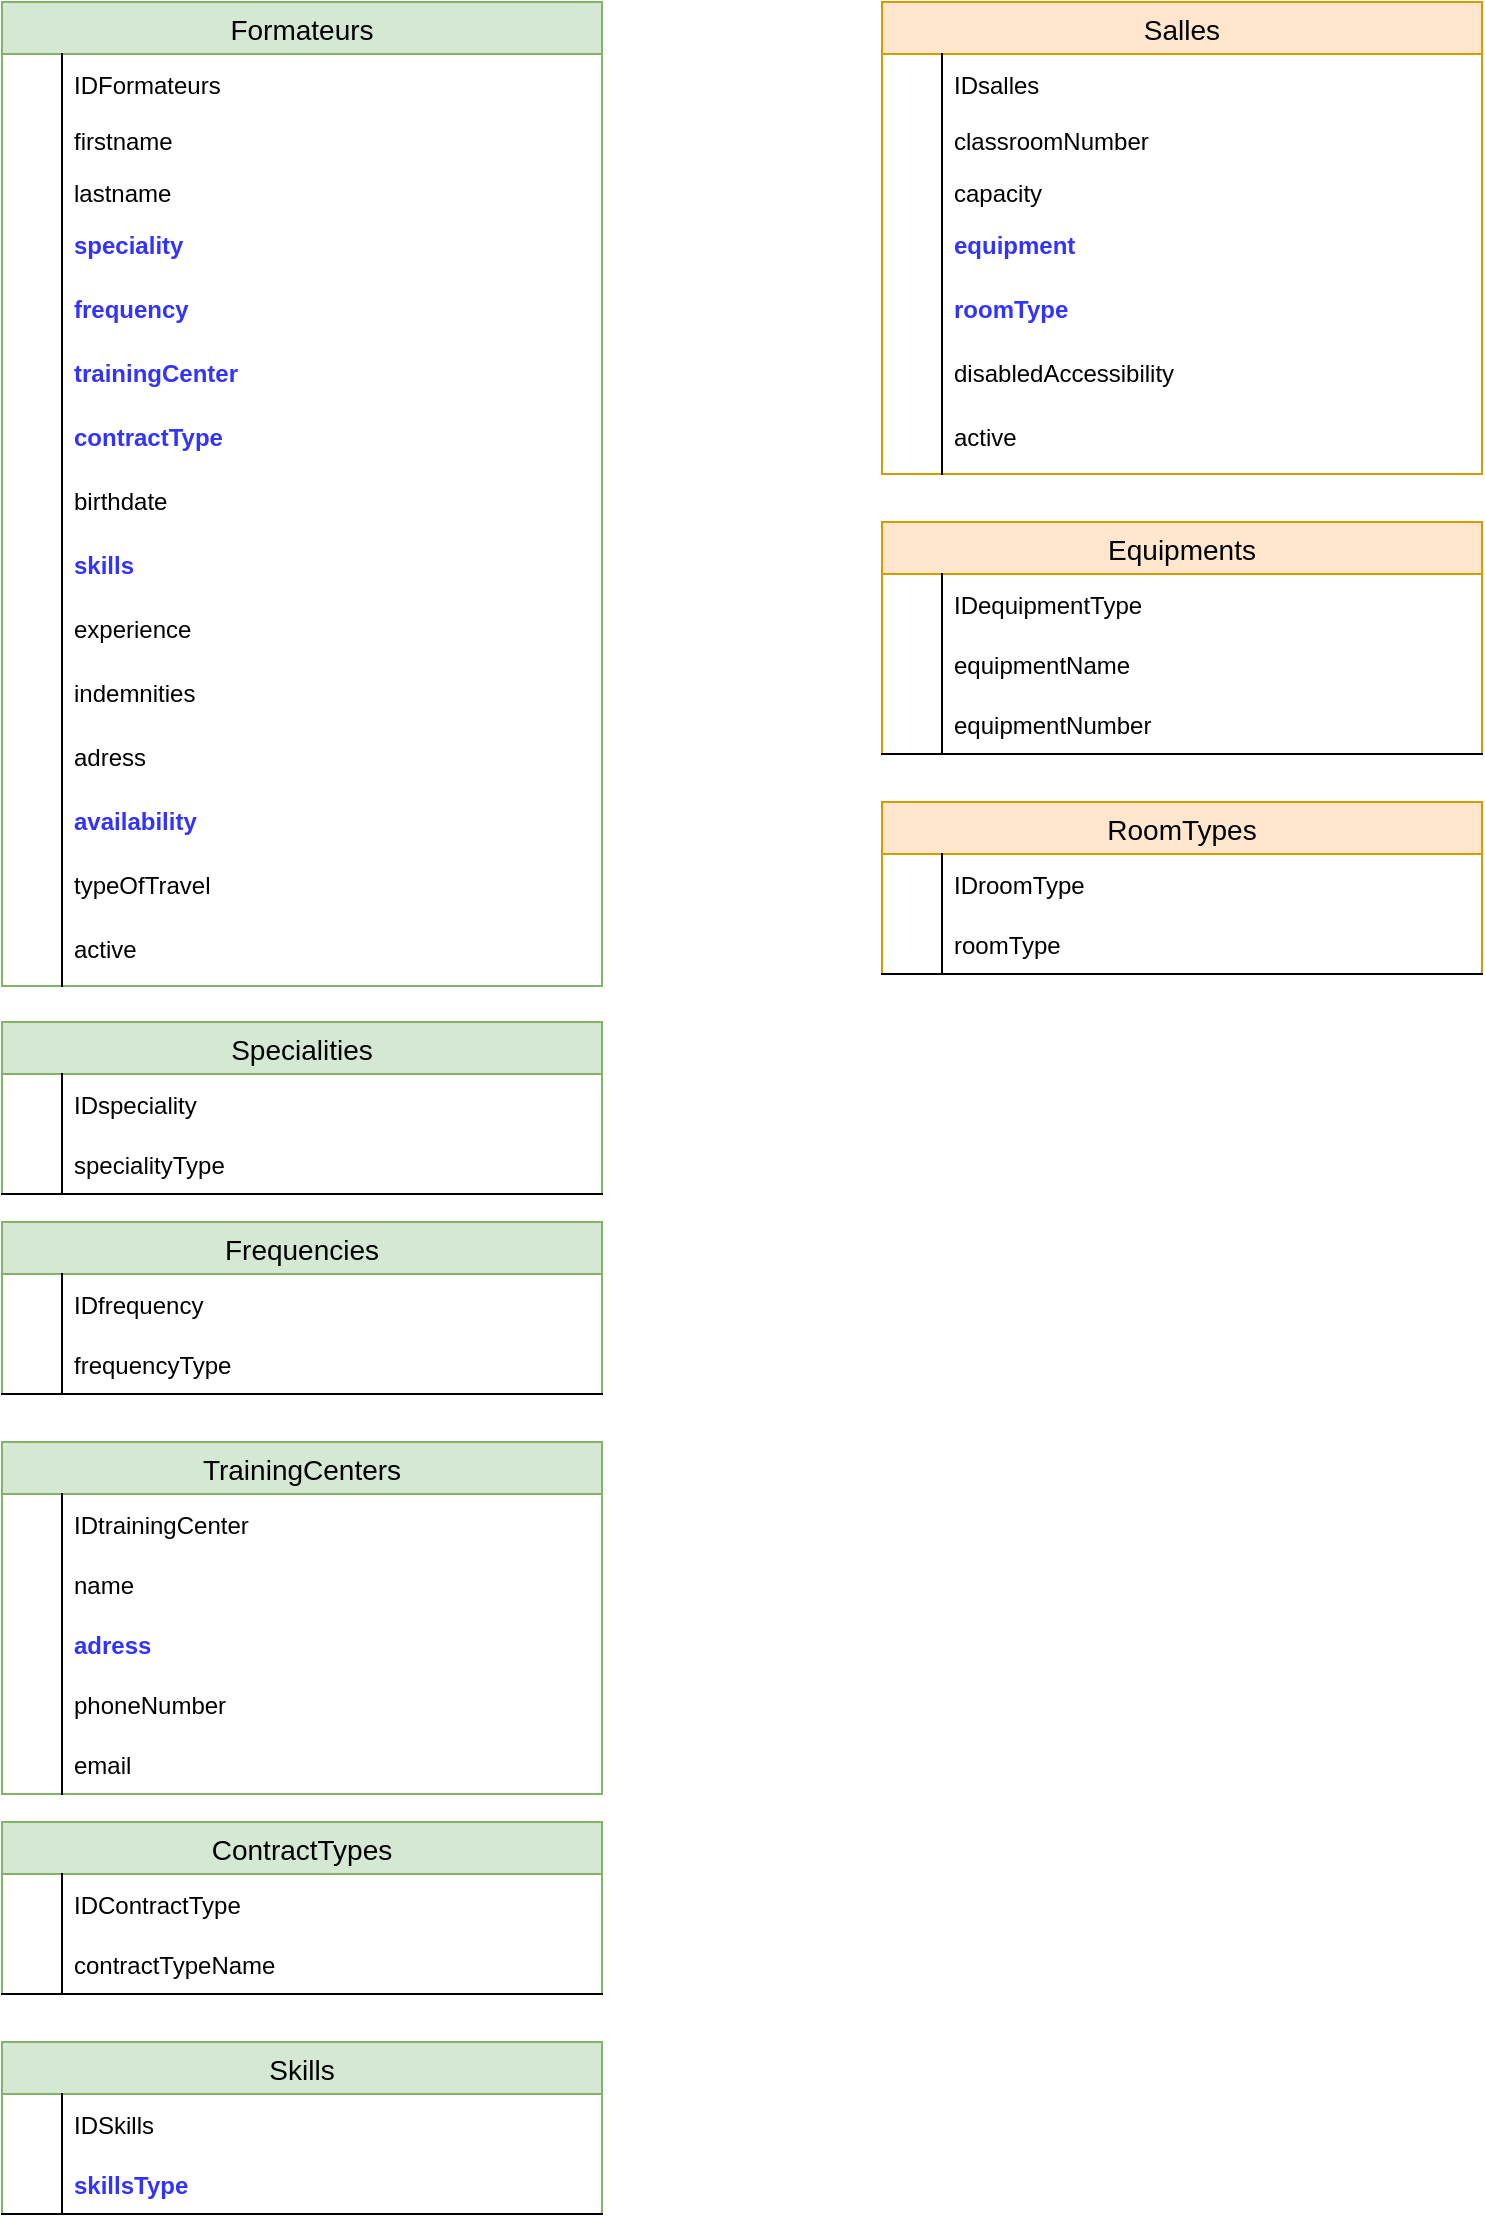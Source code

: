 <mxfile version="12.5.1" type="device" pages="2"><diagram id="z8Qfyt9-eMvjG8zOJKqd" name="Page-1"><mxGraphModel dx="1422" dy="769" grid="1" gridSize="10" guides="1" tooltips="1" connect="1" arrows="1" fold="1" page="1" pageScale="1" pageWidth="827" pageHeight="1169" math="0" shadow="0"><root><mxCell id="0"/><mxCell id="1" parent="0"/><mxCell id="PxYrfyLk3lkFEPE1yaKh-5" value="Formateurs" style="swimlane;fontStyle=0;childLayout=stackLayout;horizontal=1;startSize=26;fillColor=#d5e8d4;horizontalStack=0;resizeParent=1;resizeParentMax=0;resizeLast=0;collapsible=1;marginBottom=0;swimlaneFillColor=#ffffff;align=center;fontSize=14;strokeColor=#82b366;" vertex="1" parent="1"><mxGeometry x="20" y="20" width="300" height="492" as="geometry"/></mxCell><mxCell id="PxYrfyLk3lkFEPE1yaKh-6" value="IDFormateurs" style="shape=partialRectangle;top=0;left=0;right=0;bottom=1;align=left;verticalAlign=middle;fillColor=none;spacingLeft=34;spacingRight=4;overflow=hidden;rotatable=0;points=[[0,0.5],[1,0.5]];portConstraint=eastwest;dropTarget=0;fontStyle=0;fontSize=12;strokeColor=none;" vertex="1" parent="PxYrfyLk3lkFEPE1yaKh-5"><mxGeometry y="26" width="300" height="30" as="geometry"/></mxCell><mxCell id="PxYrfyLk3lkFEPE1yaKh-7" value="" style="shape=partialRectangle;top=0;left=0;bottom=0;fillColor=none;align=left;verticalAlign=middle;spacingLeft=4;spacingRight=4;overflow=hidden;rotatable=0;points=[];portConstraint=eastwest;part=1;fontSize=12;" vertex="1" connectable="0" parent="PxYrfyLk3lkFEPE1yaKh-6"><mxGeometry width="30" height="30" as="geometry"/></mxCell><mxCell id="PxYrfyLk3lkFEPE1yaKh-8" value="firstname" style="shape=partialRectangle;top=0;left=0;right=0;bottom=0;align=left;verticalAlign=top;fillColor=none;spacingLeft=34;spacingRight=4;overflow=hidden;rotatable=0;points=[[0,0.5],[1,0.5]];portConstraint=eastwest;dropTarget=0;fontSize=12;" vertex="1" parent="PxYrfyLk3lkFEPE1yaKh-5"><mxGeometry y="56" width="300" height="26" as="geometry"/></mxCell><mxCell id="PxYrfyLk3lkFEPE1yaKh-9" value="" style="shape=partialRectangle;top=0;left=0;bottom=0;fillColor=none;align=left;verticalAlign=top;spacingLeft=4;spacingRight=4;overflow=hidden;rotatable=0;points=[];portConstraint=eastwest;part=1;fontSize=12;" vertex="1" connectable="0" parent="PxYrfyLk3lkFEPE1yaKh-8"><mxGeometry width="30" height="26" as="geometry"/></mxCell><mxCell id="PxYrfyLk3lkFEPE1yaKh-10" value="lastname" style="shape=partialRectangle;top=0;left=0;right=0;bottom=0;align=left;verticalAlign=top;fillColor=none;spacingLeft=34;spacingRight=4;overflow=hidden;rotatable=0;points=[[0,0.5],[1,0.5]];portConstraint=eastwest;dropTarget=0;fontSize=12;" vertex="1" parent="PxYrfyLk3lkFEPE1yaKh-5"><mxGeometry y="82" width="300" height="26" as="geometry"/></mxCell><mxCell id="PxYrfyLk3lkFEPE1yaKh-11" value="" style="shape=partialRectangle;top=0;left=0;bottom=0;fillColor=none;align=left;verticalAlign=top;spacingLeft=4;spacingRight=4;overflow=hidden;rotatable=0;points=[];portConstraint=eastwest;part=1;fontSize=12;" vertex="1" connectable="0" parent="PxYrfyLk3lkFEPE1yaKh-10"><mxGeometry width="30" height="26" as="geometry"/></mxCell><mxCell id="PxYrfyLk3lkFEPE1yaKh-12" value="speciality" style="shape=partialRectangle;top=0;left=0;right=0;bottom=0;align=left;verticalAlign=top;fillColor=none;spacingLeft=34;spacingRight=4;overflow=hidden;rotatable=0;points=[[0,0.5],[1,0.5]];portConstraint=eastwest;dropTarget=0;fontSize=12;fontStyle=1;fontColor=#3333FF;" vertex="1" parent="PxYrfyLk3lkFEPE1yaKh-5"><mxGeometry y="108" width="300" height="32" as="geometry"/></mxCell><mxCell id="PxYrfyLk3lkFEPE1yaKh-13" value="" style="shape=partialRectangle;top=0;left=0;bottom=0;fillColor=none;align=left;verticalAlign=top;spacingLeft=4;spacingRight=4;overflow=hidden;rotatable=0;points=[];portConstraint=eastwest;part=1;fontSize=12;" vertex="1" connectable="0" parent="PxYrfyLk3lkFEPE1yaKh-12"><mxGeometry width="30" height="32" as="geometry"/></mxCell><mxCell id="PxYrfyLk3lkFEPE1yaKh-29" value="frequency" style="shape=partialRectangle;top=0;left=0;right=0;bottom=0;align=left;verticalAlign=top;fillColor=none;spacingLeft=34;spacingRight=4;overflow=hidden;rotatable=0;points=[[0,0.5],[1,0.5]];portConstraint=eastwest;dropTarget=0;fontSize=12;fontStyle=1;strokeColor=#3333FF;fontColor=#3333FF;" vertex="1" parent="PxYrfyLk3lkFEPE1yaKh-5"><mxGeometry y="140" width="300" height="32" as="geometry"/></mxCell><mxCell id="PxYrfyLk3lkFEPE1yaKh-30" value="" style="shape=partialRectangle;top=0;left=0;bottom=0;fillColor=none;align=left;verticalAlign=top;spacingLeft=4;spacingRight=4;overflow=hidden;rotatable=0;points=[];portConstraint=eastwest;part=1;fontSize=12;" vertex="1" connectable="0" parent="PxYrfyLk3lkFEPE1yaKh-29"><mxGeometry width="30" height="32" as="geometry"/></mxCell><mxCell id="PxYrfyLk3lkFEPE1yaKh-31" value="trainingCenter" style="shape=partialRectangle;top=0;left=0;right=0;bottom=0;align=left;verticalAlign=top;fillColor=none;spacingLeft=34;spacingRight=4;overflow=hidden;rotatable=0;points=[[0,0.5],[1,0.5]];portConstraint=eastwest;dropTarget=0;fontSize=12;fontStyle=1;fontColor=#3333FF;" vertex="1" parent="PxYrfyLk3lkFEPE1yaKh-5"><mxGeometry y="172" width="300" height="32" as="geometry"/></mxCell><mxCell id="PxYrfyLk3lkFEPE1yaKh-32" value="" style="shape=partialRectangle;top=0;left=0;bottom=0;fillColor=none;align=left;verticalAlign=top;spacingLeft=4;spacingRight=4;overflow=hidden;rotatable=0;points=[];portConstraint=eastwest;part=1;fontSize=12;" vertex="1" connectable="0" parent="PxYrfyLk3lkFEPE1yaKh-31"><mxGeometry width="30" height="32" as="geometry"/></mxCell><mxCell id="PxYrfyLk3lkFEPE1yaKh-33" value="contractType" style="shape=partialRectangle;top=0;left=0;right=0;bottom=0;align=left;verticalAlign=top;fillColor=none;spacingLeft=34;spacingRight=4;overflow=hidden;rotatable=0;points=[[0,0.5],[1,0.5]];portConstraint=eastwest;dropTarget=0;fontSize=12;fontStyle=1;fontColor=#3333FF;" vertex="1" parent="PxYrfyLk3lkFEPE1yaKh-5"><mxGeometry y="204" width="300" height="32" as="geometry"/></mxCell><mxCell id="PxYrfyLk3lkFEPE1yaKh-34" value="" style="shape=partialRectangle;top=0;left=0;bottom=0;fillColor=none;align=left;verticalAlign=top;spacingLeft=4;spacingRight=4;overflow=hidden;rotatable=0;points=[];portConstraint=eastwest;part=1;fontSize=12;" vertex="1" connectable="0" parent="PxYrfyLk3lkFEPE1yaKh-33"><mxGeometry width="30" height="32" as="geometry"/></mxCell><mxCell id="PxYrfyLk3lkFEPE1yaKh-35" value="birthdate" style="shape=partialRectangle;top=0;left=0;right=0;bottom=0;align=left;verticalAlign=top;fillColor=none;spacingLeft=34;spacingRight=4;overflow=hidden;rotatable=0;points=[[0,0.5],[1,0.5]];portConstraint=eastwest;dropTarget=0;fontSize=12;" vertex="1" parent="PxYrfyLk3lkFEPE1yaKh-5"><mxGeometry y="236" width="300" height="32" as="geometry"/></mxCell><mxCell id="PxYrfyLk3lkFEPE1yaKh-36" value="" style="shape=partialRectangle;top=0;left=0;bottom=0;fillColor=none;align=left;verticalAlign=top;spacingLeft=4;spacingRight=4;overflow=hidden;rotatable=0;points=[];portConstraint=eastwest;part=1;fontSize=12;" vertex="1" connectable="0" parent="PxYrfyLk3lkFEPE1yaKh-35"><mxGeometry width="30" height="32" as="geometry"/></mxCell><mxCell id="PxYrfyLk3lkFEPE1yaKh-37" value="skills" style="shape=partialRectangle;top=0;left=0;right=0;bottom=0;align=left;verticalAlign=top;fillColor=none;spacingLeft=34;spacingRight=4;overflow=hidden;rotatable=0;points=[[0,0.5],[1,0.5]];portConstraint=eastwest;dropTarget=0;fontSize=12;fontColor=#3333FF;fontStyle=1" vertex="1" parent="PxYrfyLk3lkFEPE1yaKh-5"><mxGeometry y="268" width="300" height="32" as="geometry"/></mxCell><mxCell id="PxYrfyLk3lkFEPE1yaKh-38" value="" style="shape=partialRectangle;top=0;left=0;bottom=0;fillColor=none;align=left;verticalAlign=top;spacingLeft=4;spacingRight=4;overflow=hidden;rotatable=0;points=[];portConstraint=eastwest;part=1;fontSize=12;" vertex="1" connectable="0" parent="PxYrfyLk3lkFEPE1yaKh-37"><mxGeometry width="30" height="32" as="geometry"/></mxCell><mxCell id="PxYrfyLk3lkFEPE1yaKh-39" value="experience" style="shape=partialRectangle;top=0;left=0;right=0;bottom=0;align=left;verticalAlign=top;fillColor=none;spacingLeft=34;spacingRight=4;overflow=hidden;rotatable=0;points=[[0,0.5],[1,0.5]];portConstraint=eastwest;dropTarget=0;fontSize=12;" vertex="1" parent="PxYrfyLk3lkFEPE1yaKh-5"><mxGeometry y="300" width="300" height="32" as="geometry"/></mxCell><mxCell id="PxYrfyLk3lkFEPE1yaKh-40" value="" style="shape=partialRectangle;top=0;left=0;bottom=0;fillColor=none;align=left;verticalAlign=top;spacingLeft=4;spacingRight=4;overflow=hidden;rotatable=0;points=[];portConstraint=eastwest;part=1;fontSize=12;" vertex="1" connectable="0" parent="PxYrfyLk3lkFEPE1yaKh-39"><mxGeometry width="30" height="32" as="geometry"/></mxCell><mxCell id="PxYrfyLk3lkFEPE1yaKh-41" value="indemnities" style="shape=partialRectangle;top=0;left=0;right=0;bottom=0;align=left;verticalAlign=top;fillColor=none;spacingLeft=34;spacingRight=4;overflow=hidden;rotatable=0;points=[[0,0.5],[1,0.5]];portConstraint=eastwest;dropTarget=0;fontSize=12;" vertex="1" parent="PxYrfyLk3lkFEPE1yaKh-5"><mxGeometry y="332" width="300" height="32" as="geometry"/></mxCell><mxCell id="PxYrfyLk3lkFEPE1yaKh-42" value="" style="shape=partialRectangle;top=0;left=0;bottom=0;fillColor=none;align=left;verticalAlign=top;spacingLeft=4;spacingRight=4;overflow=hidden;rotatable=0;points=[];portConstraint=eastwest;part=1;fontSize=12;" vertex="1" connectable="0" parent="PxYrfyLk3lkFEPE1yaKh-41"><mxGeometry width="30" height="32" as="geometry"/></mxCell><mxCell id="PxYrfyLk3lkFEPE1yaKh-43" value="adress" style="shape=partialRectangle;top=0;left=0;right=0;bottom=0;align=left;verticalAlign=top;fillColor=none;spacingLeft=34;spacingRight=4;overflow=hidden;rotatable=0;points=[[0,0.5],[1,0.5]];portConstraint=eastwest;dropTarget=0;fontSize=12;" vertex="1" parent="PxYrfyLk3lkFEPE1yaKh-5"><mxGeometry y="364" width="300" height="32" as="geometry"/></mxCell><mxCell id="PxYrfyLk3lkFEPE1yaKh-44" value="" style="shape=partialRectangle;top=0;left=0;bottom=0;fillColor=none;align=left;verticalAlign=top;spacingLeft=4;spacingRight=4;overflow=hidden;rotatable=0;points=[];portConstraint=eastwest;part=1;fontSize=12;" vertex="1" connectable="0" parent="PxYrfyLk3lkFEPE1yaKh-43"><mxGeometry width="30" height="32" as="geometry"/></mxCell><mxCell id="PxYrfyLk3lkFEPE1yaKh-45" value="availability" style="shape=partialRectangle;top=0;left=0;right=0;bottom=0;align=left;verticalAlign=top;fillColor=none;spacingLeft=34;spacingRight=4;overflow=hidden;rotatable=0;points=[[0,0.5],[1,0.5]];portConstraint=eastwest;dropTarget=0;fontSize=12;fontColor=#3333FF;fontStyle=1" vertex="1" parent="PxYrfyLk3lkFEPE1yaKh-5"><mxGeometry y="396" width="300" height="32" as="geometry"/></mxCell><mxCell id="PxYrfyLk3lkFEPE1yaKh-46" value="" style="shape=partialRectangle;top=0;left=0;bottom=0;fillColor=none;align=left;verticalAlign=top;spacingLeft=4;spacingRight=4;overflow=hidden;rotatable=0;points=[];portConstraint=eastwest;part=1;fontSize=12;" vertex="1" connectable="0" parent="PxYrfyLk3lkFEPE1yaKh-45"><mxGeometry width="30" height="32" as="geometry"/></mxCell><mxCell id="PxYrfyLk3lkFEPE1yaKh-47" value="typeOfTravel" style="shape=partialRectangle;top=0;left=0;right=0;bottom=0;align=left;verticalAlign=top;fillColor=none;spacingLeft=34;spacingRight=4;overflow=hidden;rotatable=0;points=[[0,0.5],[1,0.5]];portConstraint=eastwest;dropTarget=0;fontSize=12;" vertex="1" parent="PxYrfyLk3lkFEPE1yaKh-5"><mxGeometry y="428" width="300" height="32" as="geometry"/></mxCell><mxCell id="PxYrfyLk3lkFEPE1yaKh-48" value="" style="shape=partialRectangle;top=0;left=0;bottom=0;fillColor=none;align=left;verticalAlign=top;spacingLeft=4;spacingRight=4;overflow=hidden;rotatable=0;points=[];portConstraint=eastwest;part=1;fontSize=12;" vertex="1" connectable="0" parent="PxYrfyLk3lkFEPE1yaKh-47"><mxGeometry width="30" height="32" as="geometry"/></mxCell><mxCell id="PxYrfyLk3lkFEPE1yaKh-109" value="active" style="shape=partialRectangle;top=0;left=0;right=0;bottom=0;align=left;verticalAlign=top;fillColor=none;spacingLeft=34;spacingRight=4;overflow=hidden;rotatable=0;points=[[0,0.5],[1,0.5]];portConstraint=eastwest;dropTarget=0;fontSize=12;" vertex="1" parent="PxYrfyLk3lkFEPE1yaKh-5"><mxGeometry y="460" width="300" height="32" as="geometry"/></mxCell><mxCell id="PxYrfyLk3lkFEPE1yaKh-110" value="" style="shape=partialRectangle;top=0;left=0;bottom=0;fillColor=none;align=left;verticalAlign=top;spacingLeft=4;spacingRight=4;overflow=hidden;rotatable=0;points=[];portConstraint=eastwest;part=1;fontSize=12;" vertex="1" connectable="0" parent="PxYrfyLk3lkFEPE1yaKh-109"><mxGeometry width="30" height="32" as="geometry"/></mxCell><mxCell id="PxYrfyLk3lkFEPE1yaKh-49" value="Salles" style="swimlane;fontStyle=0;childLayout=stackLayout;horizontal=1;startSize=26;fillColor=#ffe6cc;horizontalStack=0;resizeParent=1;resizeParentMax=0;resizeLast=0;collapsible=1;marginBottom=0;swimlaneFillColor=#ffffff;align=center;fontSize=14;labelBackgroundColor=none;strokeColor=#d79b00;" vertex="1" parent="1"><mxGeometry x="460" y="20" width="300" height="236" as="geometry"/></mxCell><mxCell id="PxYrfyLk3lkFEPE1yaKh-50" value="IDsalles" style="shape=partialRectangle;top=0;left=0;right=0;bottom=1;align=left;verticalAlign=middle;fillColor=none;spacingLeft=34;spacingRight=4;overflow=hidden;rotatable=0;points=[[0,0.5],[1,0.5]];portConstraint=eastwest;dropTarget=0;fontStyle=0;fontSize=12;strokeColor=none;" vertex="1" parent="PxYrfyLk3lkFEPE1yaKh-49"><mxGeometry y="26" width="300" height="30" as="geometry"/></mxCell><mxCell id="PxYrfyLk3lkFEPE1yaKh-51" value="" style="shape=partialRectangle;top=0;left=0;bottom=0;fillColor=none;align=left;verticalAlign=middle;spacingLeft=4;spacingRight=4;overflow=hidden;rotatable=0;points=[];portConstraint=eastwest;part=1;fontSize=12;" vertex="1" connectable="0" parent="PxYrfyLk3lkFEPE1yaKh-50"><mxGeometry width="30" height="30" as="geometry"/></mxCell><mxCell id="PxYrfyLk3lkFEPE1yaKh-52" value="classroomNumber" style="shape=partialRectangle;top=0;left=0;right=0;bottom=0;align=left;verticalAlign=top;fillColor=none;spacingLeft=34;spacingRight=4;overflow=hidden;rotatable=0;points=[[0,0.5],[1,0.5]];portConstraint=eastwest;dropTarget=0;fontSize=12;" vertex="1" parent="PxYrfyLk3lkFEPE1yaKh-49"><mxGeometry y="56" width="300" height="26" as="geometry"/></mxCell><mxCell id="PxYrfyLk3lkFEPE1yaKh-53" value="" style="shape=partialRectangle;top=0;left=0;bottom=0;fillColor=none;align=left;verticalAlign=top;spacingLeft=4;spacingRight=4;overflow=hidden;rotatable=0;points=[];portConstraint=eastwest;part=1;fontSize=12;" vertex="1" connectable="0" parent="PxYrfyLk3lkFEPE1yaKh-52"><mxGeometry width="30" height="26" as="geometry"/></mxCell><mxCell id="PxYrfyLk3lkFEPE1yaKh-54" value="capacity" style="shape=partialRectangle;top=0;left=0;right=0;bottom=0;align=left;verticalAlign=top;fillColor=none;spacingLeft=34;spacingRight=4;overflow=hidden;rotatable=0;points=[[0,0.5],[1,0.5]];portConstraint=eastwest;dropTarget=0;fontSize=12;" vertex="1" parent="PxYrfyLk3lkFEPE1yaKh-49"><mxGeometry y="82" width="300" height="26" as="geometry"/></mxCell><mxCell id="PxYrfyLk3lkFEPE1yaKh-55" value="" style="shape=partialRectangle;top=0;left=0;bottom=0;fillColor=none;align=left;verticalAlign=top;spacingLeft=4;spacingRight=4;overflow=hidden;rotatable=0;points=[];portConstraint=eastwest;part=1;fontSize=12;" vertex="1" connectable="0" parent="PxYrfyLk3lkFEPE1yaKh-54"><mxGeometry width="30" height="26" as="geometry"/></mxCell><mxCell id="PxYrfyLk3lkFEPE1yaKh-56" value="equipment" style="shape=partialRectangle;top=0;left=0;right=0;bottom=0;align=left;verticalAlign=top;fillColor=none;spacingLeft=34;spacingRight=4;overflow=hidden;rotatable=0;points=[[0,0.5],[1,0.5]];portConstraint=eastwest;dropTarget=0;fontSize=12;fontColor=#3333FF;fontStyle=1;strokeColor=#000000;" vertex="1" parent="PxYrfyLk3lkFEPE1yaKh-49"><mxGeometry y="108" width="300" height="32" as="geometry"/></mxCell><mxCell id="PxYrfyLk3lkFEPE1yaKh-57" value="" style="shape=partialRectangle;top=0;left=0;bottom=0;fillColor=none;align=left;verticalAlign=top;spacingLeft=4;spacingRight=4;overflow=hidden;rotatable=0;points=[];portConstraint=eastwest;part=1;fontSize=12;" vertex="1" connectable="0" parent="PxYrfyLk3lkFEPE1yaKh-56"><mxGeometry width="30" height="32" as="geometry"/></mxCell><mxCell id="PxYrfyLk3lkFEPE1yaKh-58" value="roomType" style="shape=partialRectangle;top=0;left=0;right=0;bottom=0;align=left;verticalAlign=top;fillColor=none;spacingLeft=34;spacingRight=4;overflow=hidden;rotatable=0;points=[[0,0.5],[1,0.5]];portConstraint=eastwest;dropTarget=0;fontSize=12;fontColor=#3333FF;fontStyle=1" vertex="1" parent="PxYrfyLk3lkFEPE1yaKh-49"><mxGeometry y="140" width="300" height="32" as="geometry"/></mxCell><mxCell id="PxYrfyLk3lkFEPE1yaKh-59" value="" style="shape=partialRectangle;top=0;left=0;bottom=0;fillColor=none;align=left;verticalAlign=top;spacingLeft=4;spacingRight=4;overflow=hidden;rotatable=0;points=[];portConstraint=eastwest;part=1;fontSize=12;" vertex="1" connectable="0" parent="PxYrfyLk3lkFEPE1yaKh-58"><mxGeometry width="30" height="32" as="geometry"/></mxCell><mxCell id="PxYrfyLk3lkFEPE1yaKh-60" value="disabledAccessibility" style="shape=partialRectangle;top=0;left=0;right=0;bottom=0;align=left;verticalAlign=top;fillColor=none;spacingLeft=34;spacingRight=4;overflow=hidden;rotatable=0;points=[[0,0.5],[1,0.5]];portConstraint=eastwest;dropTarget=0;fontSize=12;" vertex="1" parent="PxYrfyLk3lkFEPE1yaKh-49"><mxGeometry y="172" width="300" height="32" as="geometry"/></mxCell><mxCell id="PxYrfyLk3lkFEPE1yaKh-61" value="" style="shape=partialRectangle;top=0;left=0;bottom=0;fillColor=none;align=left;verticalAlign=top;spacingLeft=4;spacingRight=4;overflow=hidden;rotatable=0;points=[];portConstraint=eastwest;part=1;fontSize=12;" vertex="1" connectable="0" parent="PxYrfyLk3lkFEPE1yaKh-60"><mxGeometry width="30" height="32" as="geometry"/></mxCell><mxCell id="PxYrfyLk3lkFEPE1yaKh-111" value="active" style="shape=partialRectangle;top=0;left=0;right=0;bottom=0;align=left;verticalAlign=top;fillColor=none;spacingLeft=34;spacingRight=4;overflow=hidden;rotatable=0;points=[[0,0.5],[1,0.5]];portConstraint=eastwest;dropTarget=0;fontSize=12;" vertex="1" parent="PxYrfyLk3lkFEPE1yaKh-49"><mxGeometry y="204" width="300" height="32" as="geometry"/></mxCell><mxCell id="PxYrfyLk3lkFEPE1yaKh-112" value="" style="shape=partialRectangle;top=0;left=0;bottom=0;fillColor=none;align=left;verticalAlign=top;spacingLeft=4;spacingRight=4;overflow=hidden;rotatable=0;points=[];portConstraint=eastwest;part=1;fontSize=12;" vertex="1" connectable="0" parent="PxYrfyLk3lkFEPE1yaKh-111"><mxGeometry width="30" height="32" as="geometry"/></mxCell><mxCell id="PxYrfyLk3lkFEPE1yaKh-78" value="Equipments" style="swimlane;fontStyle=0;childLayout=stackLayout;horizontal=1;startSize=26;fillColor=#ffe6cc;horizontalStack=0;resizeParent=1;resizeParentMax=0;resizeLast=0;collapsible=1;marginBottom=0;swimlaneFillColor=#ffffff;align=center;fontSize=14;strokeColor=#d79b00;" vertex="1" parent="1"><mxGeometry x="460" y="280" width="300" height="116" as="geometry"/></mxCell><mxCell id="PxYrfyLk3lkFEPE1yaKh-79" value="IDequipmentType" style="shape=partialRectangle;top=0;left=0;right=0;bottom=1;align=left;verticalAlign=middle;fillColor=none;spacingLeft=34;spacingRight=4;overflow=hidden;rotatable=0;points=[[0,0.5],[1,0.5]];portConstraint=eastwest;dropTarget=0;fontStyle=0;fontSize=12;strokeColor=none;" vertex="1" parent="PxYrfyLk3lkFEPE1yaKh-78"><mxGeometry y="26" width="300" height="30" as="geometry"/></mxCell><mxCell id="PxYrfyLk3lkFEPE1yaKh-80" value="" style="shape=partialRectangle;top=0;left=0;bottom=0;fillColor=none;align=left;verticalAlign=middle;spacingLeft=4;spacingRight=4;overflow=hidden;rotatable=0;points=[];portConstraint=eastwest;part=1;fontSize=12;" vertex="1" connectable="0" parent="PxYrfyLk3lkFEPE1yaKh-79"><mxGeometry width="30" height="30" as="geometry"/></mxCell><mxCell id="PxYrfyLk3lkFEPE1yaKh-107" value="equipmentName" style="shape=partialRectangle;top=0;left=0;right=0;bottom=1;align=left;verticalAlign=middle;fillColor=none;spacingLeft=34;spacingRight=4;overflow=hidden;rotatable=0;points=[[0,0.5],[1,0.5]];portConstraint=eastwest;dropTarget=0;fontStyle=0;fontSize=12;strokeColor=none;" vertex="1" parent="PxYrfyLk3lkFEPE1yaKh-78"><mxGeometry y="56" width="300" height="30" as="geometry"/></mxCell><mxCell id="PxYrfyLk3lkFEPE1yaKh-108" value="" style="shape=partialRectangle;top=0;left=0;bottom=0;fillColor=none;align=left;verticalAlign=middle;spacingLeft=4;spacingRight=4;overflow=hidden;rotatable=0;points=[];portConstraint=eastwest;part=1;fontSize=12;" vertex="1" connectable="0" parent="PxYrfyLk3lkFEPE1yaKh-107"><mxGeometry width="30" height="30" as="geometry"/></mxCell><mxCell id="PxYrfyLk3lkFEPE1yaKh-121" value="equipmentNumber" style="shape=partialRectangle;top=0;left=0;right=0;bottom=1;align=left;verticalAlign=middle;fillColor=none;spacingLeft=34;spacingRight=4;overflow=hidden;rotatable=0;points=[[0,0.5],[1,0.5]];portConstraint=eastwest;dropTarget=0;fontStyle=0;fontSize=12;" vertex="1" parent="PxYrfyLk3lkFEPE1yaKh-78"><mxGeometry y="86" width="300" height="30" as="geometry"/></mxCell><mxCell id="PxYrfyLk3lkFEPE1yaKh-122" value="" style="shape=partialRectangle;top=0;left=0;bottom=0;fillColor=none;align=left;verticalAlign=middle;spacingLeft=4;spacingRight=4;overflow=hidden;rotatable=0;points=[];portConstraint=eastwest;part=1;fontSize=12;" vertex="1" connectable="0" parent="PxYrfyLk3lkFEPE1yaKh-121"><mxGeometry width="30" height="30" as="geometry"/></mxCell><mxCell id="PxYrfyLk3lkFEPE1yaKh-91" value="RoomTypes" style="swimlane;fontStyle=0;childLayout=stackLayout;horizontal=1;startSize=26;fillColor=#ffe6cc;horizontalStack=0;resizeParent=1;resizeParentMax=0;resizeLast=0;collapsible=1;marginBottom=0;swimlaneFillColor=#ffffff;align=center;fontSize=14;strokeColor=#d79b00;" vertex="1" parent="1"><mxGeometry x="460" y="420" width="300" height="86" as="geometry"/></mxCell><mxCell id="PxYrfyLk3lkFEPE1yaKh-92" value="IDroomType" style="shape=partialRectangle;top=0;left=0;right=0;bottom=1;align=left;verticalAlign=middle;fillColor=none;spacingLeft=34;spacingRight=4;overflow=hidden;rotatable=0;points=[[0,0.5],[1,0.5]];portConstraint=eastwest;dropTarget=0;fontStyle=0;fontSize=12;strokeColor=none;" vertex="1" parent="PxYrfyLk3lkFEPE1yaKh-91"><mxGeometry y="26" width="300" height="30" as="geometry"/></mxCell><mxCell id="PxYrfyLk3lkFEPE1yaKh-93" value="" style="shape=partialRectangle;top=0;left=0;bottom=0;fillColor=none;align=left;verticalAlign=middle;spacingLeft=4;spacingRight=4;overflow=hidden;rotatable=0;points=[];portConstraint=eastwest;part=1;fontSize=12;" vertex="1" connectable="0" parent="PxYrfyLk3lkFEPE1yaKh-92"><mxGeometry width="30" height="30" as="geometry"/></mxCell><mxCell id="PxYrfyLk3lkFEPE1yaKh-123" value="roomType" style="shape=partialRectangle;top=0;left=0;right=0;bottom=1;align=left;verticalAlign=middle;fillColor=none;spacingLeft=34;spacingRight=4;overflow=hidden;rotatable=0;points=[[0,0.5],[1,0.5]];portConstraint=eastwest;dropTarget=0;fontStyle=0;fontSize=12;" vertex="1" parent="PxYrfyLk3lkFEPE1yaKh-91"><mxGeometry y="56" width="300" height="30" as="geometry"/></mxCell><mxCell id="PxYrfyLk3lkFEPE1yaKh-124" value="" style="shape=partialRectangle;top=0;left=0;bottom=0;fillColor=none;align=left;verticalAlign=middle;spacingLeft=4;spacingRight=4;overflow=hidden;rotatable=0;points=[];portConstraint=eastwest;part=1;fontSize=12;" vertex="1" connectable="0" parent="PxYrfyLk3lkFEPE1yaKh-123"><mxGeometry width="30" height="30" as="geometry"/></mxCell><mxCell id="PxYrfyLk3lkFEPE1yaKh-94" value="TrainingCenters" style="swimlane;fontStyle=0;childLayout=stackLayout;horizontal=1;startSize=26;fillColor=#d5e8d4;horizontalStack=0;resizeParent=1;resizeParentMax=0;resizeLast=0;collapsible=1;marginBottom=0;swimlaneFillColor=#ffffff;align=center;fontSize=14;strokeColor=#82b366;" vertex="1" parent="1"><mxGeometry x="20" y="740" width="300" height="176" as="geometry"/></mxCell><mxCell id="PxYrfyLk3lkFEPE1yaKh-95" value="IDtrainingCenter" style="shape=partialRectangle;top=0;left=0;right=0;bottom=1;align=left;verticalAlign=middle;fillColor=none;spacingLeft=34;spacingRight=4;overflow=hidden;rotatable=0;points=[[0,0.5],[1,0.5]];portConstraint=eastwest;dropTarget=0;fontStyle=0;fontSize=12;strokeColor=none;" vertex="1" parent="PxYrfyLk3lkFEPE1yaKh-94"><mxGeometry y="26" width="300" height="30" as="geometry"/></mxCell><mxCell id="PxYrfyLk3lkFEPE1yaKh-96" value="" style="shape=partialRectangle;top=0;left=0;bottom=0;fillColor=none;align=left;verticalAlign=middle;spacingLeft=4;spacingRight=4;overflow=hidden;rotatable=0;points=[];portConstraint=eastwest;part=1;fontSize=12;" vertex="1" connectable="0" parent="PxYrfyLk3lkFEPE1yaKh-95"><mxGeometry width="30" height="30" as="geometry"/></mxCell><mxCell id="PxYrfyLk3lkFEPE1yaKh-103" value="name" style="shape=partialRectangle;top=0;left=0;right=0;bottom=1;align=left;verticalAlign=middle;fillColor=none;spacingLeft=34;spacingRight=4;overflow=hidden;rotatable=0;points=[[0,0.5],[1,0.5]];portConstraint=eastwest;dropTarget=0;fontStyle=0;fontSize=12;strokeColor=none;" vertex="1" parent="PxYrfyLk3lkFEPE1yaKh-94"><mxGeometry y="56" width="300" height="30" as="geometry"/></mxCell><mxCell id="PxYrfyLk3lkFEPE1yaKh-104" value="" style="shape=partialRectangle;top=0;left=0;bottom=0;fillColor=none;align=left;verticalAlign=middle;spacingLeft=4;spacingRight=4;overflow=hidden;rotatable=0;points=[];portConstraint=eastwest;part=1;fontSize=12;" vertex="1" connectable="0" parent="PxYrfyLk3lkFEPE1yaKh-103"><mxGeometry width="30" height="30" as="geometry"/></mxCell><mxCell id="PxYrfyLk3lkFEPE1yaKh-105" value="adress" style="shape=partialRectangle;top=0;left=0;right=0;bottom=1;align=left;verticalAlign=middle;fillColor=none;spacingLeft=34;spacingRight=4;overflow=hidden;rotatable=0;points=[[0,0.5],[1,0.5]];portConstraint=eastwest;dropTarget=0;fontStyle=1;fontSize=12;strokeColor=none;fontColor=#3333FF;" vertex="1" parent="PxYrfyLk3lkFEPE1yaKh-94"><mxGeometry y="86" width="300" height="30" as="geometry"/></mxCell><mxCell id="PxYrfyLk3lkFEPE1yaKh-106" value="" style="shape=partialRectangle;top=0;left=0;bottom=0;fillColor=none;align=left;verticalAlign=middle;spacingLeft=4;spacingRight=4;overflow=hidden;rotatable=0;points=[];portConstraint=eastwest;part=1;fontSize=12;" vertex="1" connectable="0" parent="PxYrfyLk3lkFEPE1yaKh-105"><mxGeometry width="30" height="30" as="geometry"/></mxCell><mxCell id="PxYrfyLk3lkFEPE1yaKh-117" value="phoneNumber" style="shape=partialRectangle;top=0;left=0;right=0;bottom=1;align=left;verticalAlign=middle;fillColor=none;spacingLeft=34;spacingRight=4;overflow=hidden;rotatable=0;points=[[0,0.5],[1,0.5]];portConstraint=eastwest;dropTarget=0;fontStyle=0;fontSize=12;strokeColor=none;" vertex="1" parent="PxYrfyLk3lkFEPE1yaKh-94"><mxGeometry y="116" width="300" height="30" as="geometry"/></mxCell><mxCell id="PxYrfyLk3lkFEPE1yaKh-118" value="" style="shape=partialRectangle;top=0;left=0;bottom=0;fillColor=none;align=left;verticalAlign=middle;spacingLeft=4;spacingRight=4;overflow=hidden;rotatable=0;points=[];portConstraint=eastwest;part=1;fontSize=12;" vertex="1" connectable="0" parent="PxYrfyLk3lkFEPE1yaKh-117"><mxGeometry width="30" height="30" as="geometry"/></mxCell><mxCell id="PxYrfyLk3lkFEPE1yaKh-119" value="email" style="shape=partialRectangle;top=0;left=0;right=0;bottom=1;align=left;verticalAlign=middle;fillColor=none;spacingLeft=34;spacingRight=4;overflow=hidden;rotatable=0;points=[[0,0.5],[1,0.5]];portConstraint=eastwest;dropTarget=0;fontStyle=0;fontSize=12;strokeColor=none;" vertex="1" parent="PxYrfyLk3lkFEPE1yaKh-94"><mxGeometry y="146" width="300" height="30" as="geometry"/></mxCell><mxCell id="PxYrfyLk3lkFEPE1yaKh-120" value="" style="shape=partialRectangle;top=0;left=0;bottom=0;fillColor=none;align=left;verticalAlign=middle;spacingLeft=4;spacingRight=4;overflow=hidden;rotatable=0;points=[];portConstraint=eastwest;part=1;fontSize=12;" vertex="1" connectable="0" parent="PxYrfyLk3lkFEPE1yaKh-119"><mxGeometry width="30" height="30" as="geometry"/></mxCell><mxCell id="PxYrfyLk3lkFEPE1yaKh-97" value="Frequencies" style="swimlane;fontStyle=0;childLayout=stackLayout;horizontal=1;startSize=26;fillColor=#d5e8d4;horizontalStack=0;resizeParent=1;resizeParentMax=0;resizeLast=0;collapsible=1;marginBottom=0;swimlaneFillColor=#ffffff;align=center;fontSize=14;strokeColor=#82b366;" vertex="1" parent="1"><mxGeometry x="20" y="630" width="300" height="86" as="geometry"/></mxCell><mxCell id="PxYrfyLk3lkFEPE1yaKh-98" value="IDfrequency" style="shape=partialRectangle;top=0;left=0;right=0;bottom=1;align=left;verticalAlign=middle;fillColor=none;spacingLeft=34;spacingRight=4;overflow=hidden;rotatable=0;points=[[0,0.5],[1,0.5]];portConstraint=eastwest;dropTarget=0;fontStyle=0;fontSize=12;strokeColor=none;" vertex="1" parent="PxYrfyLk3lkFEPE1yaKh-97"><mxGeometry y="26" width="300" height="30" as="geometry"/></mxCell><mxCell id="PxYrfyLk3lkFEPE1yaKh-99" value="" style="shape=partialRectangle;top=0;left=0;bottom=0;fillColor=none;align=left;verticalAlign=middle;spacingLeft=4;spacingRight=4;overflow=hidden;rotatable=0;points=[];portConstraint=eastwest;part=1;fontSize=12;" vertex="1" connectable="0" parent="PxYrfyLk3lkFEPE1yaKh-98"><mxGeometry width="30" height="30" as="geometry"/></mxCell><mxCell id="PxYrfyLk3lkFEPE1yaKh-115" value="frequencyType" style="shape=partialRectangle;top=0;left=0;right=0;bottom=1;align=left;verticalAlign=middle;fillColor=none;spacingLeft=34;spacingRight=4;overflow=hidden;rotatable=0;points=[[0,0.5],[1,0.5]];portConstraint=eastwest;dropTarget=0;fontStyle=0;fontSize=12;" vertex="1" parent="PxYrfyLk3lkFEPE1yaKh-97"><mxGeometry y="56" width="300" height="30" as="geometry"/></mxCell><mxCell id="PxYrfyLk3lkFEPE1yaKh-116" value="" style="shape=partialRectangle;top=0;left=0;bottom=0;fillColor=none;align=left;verticalAlign=middle;spacingLeft=4;spacingRight=4;overflow=hidden;rotatable=0;points=[];portConstraint=eastwest;part=1;fontSize=12;" vertex="1" connectable="0" parent="PxYrfyLk3lkFEPE1yaKh-115"><mxGeometry width="30" height="30" as="geometry"/></mxCell><mxCell id="PxYrfyLk3lkFEPE1yaKh-100" value="Specialities" style="swimlane;fontStyle=0;childLayout=stackLayout;horizontal=1;startSize=26;fillColor=#d5e8d4;horizontalStack=0;resizeParent=1;resizeParentMax=0;resizeLast=0;collapsible=1;marginBottom=0;swimlaneFillColor=#ffffff;align=center;fontSize=14;strokeColor=#82b366;" vertex="1" parent="1"><mxGeometry x="20" y="530" width="300" height="86" as="geometry"/></mxCell><mxCell id="PxYrfyLk3lkFEPE1yaKh-101" value="IDspeciality" style="shape=partialRectangle;top=0;left=0;right=0;bottom=1;align=left;verticalAlign=middle;fillColor=none;spacingLeft=34;spacingRight=4;overflow=hidden;rotatable=0;points=[[0,0.5],[1,0.5]];portConstraint=eastwest;dropTarget=0;fontStyle=0;fontSize=12;strokeColor=none;" vertex="1" parent="PxYrfyLk3lkFEPE1yaKh-100"><mxGeometry y="26" width="300" height="30" as="geometry"/></mxCell><mxCell id="PxYrfyLk3lkFEPE1yaKh-102" value="" style="shape=partialRectangle;top=0;left=0;bottom=0;fillColor=none;align=left;verticalAlign=middle;spacingLeft=4;spacingRight=4;overflow=hidden;rotatable=0;points=[];portConstraint=eastwest;part=1;fontSize=12;" vertex="1" connectable="0" parent="PxYrfyLk3lkFEPE1yaKh-101"><mxGeometry width="30" height="30" as="geometry"/></mxCell><mxCell id="PxYrfyLk3lkFEPE1yaKh-113" value="specialityType" style="shape=partialRectangle;top=0;left=0;right=0;bottom=1;align=left;verticalAlign=middle;fillColor=none;spacingLeft=34;spacingRight=4;overflow=hidden;rotatable=0;points=[[0,0.5],[1,0.5]];portConstraint=eastwest;dropTarget=0;fontStyle=0;fontSize=12;" vertex="1" parent="PxYrfyLk3lkFEPE1yaKh-100"><mxGeometry y="56" width="300" height="30" as="geometry"/></mxCell><mxCell id="PxYrfyLk3lkFEPE1yaKh-114" value="" style="shape=partialRectangle;top=0;left=0;bottom=0;fillColor=none;align=left;verticalAlign=middle;spacingLeft=4;spacingRight=4;overflow=hidden;rotatable=0;points=[];portConstraint=eastwest;part=1;fontSize=12;" vertex="1" connectable="0" parent="PxYrfyLk3lkFEPE1yaKh-113"><mxGeometry width="30" height="30" as="geometry"/></mxCell><mxCell id="_mX2zybibpnwXKWgDiXK-1" value="ContractTypes" style="swimlane;fontStyle=0;childLayout=stackLayout;horizontal=1;startSize=26;fillColor=#d5e8d4;horizontalStack=0;resizeParent=1;resizeParentMax=0;resizeLast=0;collapsible=1;marginBottom=0;swimlaneFillColor=#ffffff;align=center;fontSize=14;strokeColor=#82b366;" vertex="1" parent="1"><mxGeometry x="20" y="930" width="300" height="86" as="geometry"/></mxCell><mxCell id="_mX2zybibpnwXKWgDiXK-2" value="IDContractType" style="shape=partialRectangle;top=0;left=0;right=0;bottom=1;align=left;verticalAlign=middle;fillColor=none;spacingLeft=34;spacingRight=4;overflow=hidden;rotatable=0;points=[[0,0.5],[1,0.5]];portConstraint=eastwest;dropTarget=0;fontStyle=0;fontSize=12;strokeColor=none;" vertex="1" parent="_mX2zybibpnwXKWgDiXK-1"><mxGeometry y="26" width="300" height="30" as="geometry"/></mxCell><mxCell id="_mX2zybibpnwXKWgDiXK-3" value="" style="shape=partialRectangle;top=0;left=0;bottom=0;fillColor=none;align=left;verticalAlign=middle;spacingLeft=4;spacingRight=4;overflow=hidden;rotatable=0;points=[];portConstraint=eastwest;part=1;fontSize=12;" vertex="1" connectable="0" parent="_mX2zybibpnwXKWgDiXK-2"><mxGeometry width="30" height="30" as="geometry"/></mxCell><mxCell id="_mX2zybibpnwXKWgDiXK-4" value="contractTypeName" style="shape=partialRectangle;top=0;left=0;right=0;bottom=1;align=left;verticalAlign=middle;fillColor=none;spacingLeft=34;spacingRight=4;overflow=hidden;rotatable=0;points=[[0,0.5],[1,0.5]];portConstraint=eastwest;dropTarget=0;fontStyle=0;fontSize=12;" vertex="1" parent="_mX2zybibpnwXKWgDiXK-1"><mxGeometry y="56" width="300" height="30" as="geometry"/></mxCell><mxCell id="_mX2zybibpnwXKWgDiXK-5" value="" style="shape=partialRectangle;top=0;left=0;bottom=0;fillColor=none;align=left;verticalAlign=middle;spacingLeft=4;spacingRight=4;overflow=hidden;rotatable=0;points=[];portConstraint=eastwest;part=1;fontSize=12;" vertex="1" connectable="0" parent="_mX2zybibpnwXKWgDiXK-4"><mxGeometry width="30" height="30" as="geometry"/></mxCell><mxCell id="_mX2zybibpnwXKWgDiXK-6" value="Skills" style="swimlane;fontStyle=0;childLayout=stackLayout;horizontal=1;startSize=26;fillColor=#d5e8d4;horizontalStack=0;resizeParent=1;resizeParentMax=0;resizeLast=0;collapsible=1;marginBottom=0;swimlaneFillColor=#ffffff;align=center;fontSize=14;strokeColor=#82b366;" vertex="1" parent="1"><mxGeometry x="20" y="1040" width="300" height="86" as="geometry"/></mxCell><mxCell id="_mX2zybibpnwXKWgDiXK-7" value="IDSkills" style="shape=partialRectangle;top=0;left=0;right=0;bottom=1;align=left;verticalAlign=middle;fillColor=none;spacingLeft=34;spacingRight=4;overflow=hidden;rotatable=0;points=[[0,0.5],[1,0.5]];portConstraint=eastwest;dropTarget=0;fontStyle=0;fontSize=12;strokeColor=none;" vertex="1" parent="_mX2zybibpnwXKWgDiXK-6"><mxGeometry y="26" width="300" height="30" as="geometry"/></mxCell><mxCell id="_mX2zybibpnwXKWgDiXK-8" value="" style="shape=partialRectangle;top=0;left=0;bottom=0;fillColor=none;align=left;verticalAlign=middle;spacingLeft=4;spacingRight=4;overflow=hidden;rotatable=0;points=[];portConstraint=eastwest;part=1;fontSize=12;" vertex="1" connectable="0" parent="_mX2zybibpnwXKWgDiXK-7"><mxGeometry width="30" height="30" as="geometry"/></mxCell><mxCell id="_mX2zybibpnwXKWgDiXK-9" value="skillsType" style="shape=partialRectangle;top=0;left=0;right=0;bottom=1;align=left;verticalAlign=middle;fillColor=none;spacingLeft=34;spacingRight=4;overflow=hidden;rotatable=0;points=[[0,0.5],[1,0.5]];portConstraint=eastwest;dropTarget=0;fontStyle=1;fontSize=12;fontColor=#3333FF;" vertex="1" parent="_mX2zybibpnwXKWgDiXK-6"><mxGeometry y="56" width="300" height="30" as="geometry"/></mxCell><mxCell id="_mX2zybibpnwXKWgDiXK-10" value="" style="shape=partialRectangle;top=0;left=0;bottom=0;fillColor=none;align=left;verticalAlign=middle;spacingLeft=4;spacingRight=4;overflow=hidden;rotatable=0;points=[];portConstraint=eastwest;part=1;fontSize=12;" vertex="1" connectable="0" parent="_mX2zybibpnwXKWgDiXK-9"><mxGeometry width="30" height="30" as="geometry"/></mxCell></root></mxGraphModel></diagram><diagram id="PvLZJVsid1NpIyFp1j1z" name="Page-2"><mxGraphModel dx="1422" dy="769" grid="1" gridSize="10" guides="1" tooltips="1" connect="1" arrows="1" fold="1" page="1" pageScale="1" pageWidth="827" pageHeight="1169" math="0" shadow="0"><root><mxCell id="j1MhO5ioYNGKMoEIw8Nd-0"/><mxCell id="j1MhO5ioYNGKMoEIw8Nd-1" parent="j1MhO5ioYNGKMoEIw8Nd-0"/><mxCell id="dH2RRqggTZugjEOnzEcB-0" value="SkillsTypes" style="swimlane;fontStyle=0;childLayout=stackLayout;horizontal=1;startSize=26;fillColor=#d5e8d4;horizontalStack=0;resizeParent=1;resizeParentMax=0;resizeLast=0;collapsible=1;marginBottom=0;swimlaneFillColor=#ffffff;align=center;fontSize=14;strokeColor=#82b366;" vertex="1" parent="j1MhO5ioYNGKMoEIw8Nd-1"><mxGeometry x="10" y="10" width="300" height="86" as="geometry"/></mxCell><mxCell id="dH2RRqggTZugjEOnzEcB-1" value="IDSkillsType" style="shape=partialRectangle;top=0;left=0;right=0;bottom=1;align=left;verticalAlign=middle;fillColor=none;spacingLeft=34;spacingRight=4;overflow=hidden;rotatable=0;points=[[0,0.5],[1,0.5]];portConstraint=eastwest;dropTarget=0;fontStyle=0;fontSize=12;strokeColor=none;" vertex="1" parent="dH2RRqggTZugjEOnzEcB-0"><mxGeometry y="26" width="300" height="30" as="geometry"/></mxCell><mxCell id="dH2RRqggTZugjEOnzEcB-2" value="" style="shape=partialRectangle;top=0;left=0;bottom=0;fillColor=none;align=left;verticalAlign=middle;spacingLeft=4;spacingRight=4;overflow=hidden;rotatable=0;points=[];portConstraint=eastwest;part=1;fontSize=12;" vertex="1" connectable="0" parent="dH2RRqggTZugjEOnzEcB-1"><mxGeometry width="30" height="30" as="geometry"/></mxCell><mxCell id="dH2RRqggTZugjEOnzEcB-3" value="skillName" style="shape=partialRectangle;top=0;left=0;right=0;bottom=1;align=left;verticalAlign=middle;fillColor=none;spacingLeft=34;spacingRight=4;overflow=hidden;rotatable=0;points=[[0,0.5],[1,0.5]];portConstraint=eastwest;dropTarget=0;fontStyle=0;fontSize=12;fontColor=#000000;" vertex="1" parent="dH2RRqggTZugjEOnzEcB-0"><mxGeometry y="56" width="300" height="30" as="geometry"/></mxCell><mxCell id="dH2RRqggTZugjEOnzEcB-4" value="" style="shape=partialRectangle;top=0;left=0;bottom=0;fillColor=none;align=left;verticalAlign=middle;spacingLeft=4;spacingRight=4;overflow=hidden;rotatable=0;points=[];portConstraint=eastwest;part=1;fontSize=12;" vertex="1" connectable="0" parent="dH2RRqggTZugjEOnzEcB-3"><mxGeometry width="30" height="30" as="geometry"/></mxCell><mxCell id="e8o-sSqv8vwQZlCZOftF-0" value="Availabilities" style="swimlane;fontStyle=0;childLayout=stackLayout;horizontal=1;startSize=26;fillColor=#d5e8d4;horizontalStack=0;resizeParent=1;resizeParentMax=0;resizeLast=0;collapsible=1;marginBottom=0;swimlaneFillColor=#ffffff;align=center;fontSize=14;strokeColor=#82b366;" vertex="1" parent="j1MhO5ioYNGKMoEIw8Nd-1"><mxGeometry x="10" y="120" width="300" height="86" as="geometry"/></mxCell><mxCell id="e8o-sSqv8vwQZlCZOftF-1" value="IDAvailability" style="shape=partialRectangle;top=0;left=0;right=0;bottom=1;align=left;verticalAlign=middle;fillColor=none;spacingLeft=34;spacingRight=4;overflow=hidden;rotatable=0;points=[[0,0.5],[1,0.5]];portConstraint=eastwest;dropTarget=0;fontStyle=0;fontSize=12;strokeColor=none;" vertex="1" parent="e8o-sSqv8vwQZlCZOftF-0"><mxGeometry y="26" width="300" height="30" as="geometry"/></mxCell><mxCell id="e8o-sSqv8vwQZlCZOftF-2" value="" style="shape=partialRectangle;top=0;left=0;bottom=0;fillColor=none;align=left;verticalAlign=middle;spacingLeft=4;spacingRight=4;overflow=hidden;rotatable=0;points=[];portConstraint=eastwest;part=1;fontSize=12;" vertex="1" connectable="0" parent="e8o-sSqv8vwQZlCZOftF-1"><mxGeometry width="30" height="30" as="geometry"/></mxCell><mxCell id="e8o-sSqv8vwQZlCZOftF-3" value="availabilityType" style="shape=partialRectangle;top=0;left=0;right=0;bottom=1;align=left;verticalAlign=middle;fillColor=none;spacingLeft=34;spacingRight=4;overflow=hidden;rotatable=0;points=[[0,0.5],[1,0.5]];portConstraint=eastwest;dropTarget=0;fontStyle=0;fontSize=12;fontColor=#000000;" vertex="1" parent="e8o-sSqv8vwQZlCZOftF-0"><mxGeometry y="56" width="300" height="30" as="geometry"/></mxCell><mxCell id="e8o-sSqv8vwQZlCZOftF-4" value="" style="shape=partialRectangle;top=0;left=0;bottom=0;fillColor=none;align=left;verticalAlign=middle;spacingLeft=4;spacingRight=4;overflow=hidden;rotatable=0;points=[];portConstraint=eastwest;part=1;fontSize=12;" vertex="1" connectable="0" parent="e8o-sSqv8vwQZlCZOftF-3"><mxGeometry width="30" height="30" as="geometry"/></mxCell><mxCell id="-rNM5k92J9ARW0e_fYVg-0" value="typeOfTravels" style="swimlane;fontStyle=0;childLayout=stackLayout;horizontal=1;startSize=26;fillColor=#d5e8d4;horizontalStack=0;resizeParent=1;resizeParentMax=0;resizeLast=0;collapsible=1;marginBottom=0;swimlaneFillColor=#ffffff;align=center;fontSize=14;strokeColor=#82b366;" vertex="1" parent="j1MhO5ioYNGKMoEIw8Nd-1"><mxGeometry x="10" y="220" width="300" height="86" as="geometry"/></mxCell><mxCell id="-rNM5k92J9ARW0e_fYVg-1" value="IDTypeOfTravel" style="shape=partialRectangle;top=0;left=0;right=0;bottom=1;align=left;verticalAlign=middle;fillColor=none;spacingLeft=34;spacingRight=4;overflow=hidden;rotatable=0;points=[[0,0.5],[1,0.5]];portConstraint=eastwest;dropTarget=0;fontStyle=0;fontSize=12;strokeColor=none;" vertex="1" parent="-rNM5k92J9ARW0e_fYVg-0"><mxGeometry y="26" width="300" height="30" as="geometry"/></mxCell><mxCell id="-rNM5k92J9ARW0e_fYVg-2" value="" style="shape=partialRectangle;top=0;left=0;bottom=0;fillColor=none;align=left;verticalAlign=middle;spacingLeft=4;spacingRight=4;overflow=hidden;rotatable=0;points=[];portConstraint=eastwest;part=1;fontSize=12;" vertex="1" connectable="0" parent="-rNM5k92J9ARW0e_fYVg-1"><mxGeometry width="30" height="30" as="geometry"/></mxCell><mxCell id="-rNM5k92J9ARW0e_fYVg-3" value="TravelNameType" style="shape=partialRectangle;top=0;left=0;right=0;bottom=1;align=left;verticalAlign=middle;fillColor=none;spacingLeft=34;spacingRight=4;overflow=hidden;rotatable=0;points=[[0,0.5],[1,0.5]];portConstraint=eastwest;dropTarget=0;fontStyle=0;fontSize=12;fontColor=#000000;" vertex="1" parent="-rNM5k92J9ARW0e_fYVg-0"><mxGeometry y="56" width="300" height="30" as="geometry"/></mxCell><mxCell id="-rNM5k92J9ARW0e_fYVg-4" value="" style="shape=partialRectangle;top=0;left=0;bottom=0;fillColor=none;align=left;verticalAlign=middle;spacingLeft=4;spacingRight=4;overflow=hidden;rotatable=0;points=[];portConstraint=eastwest;part=1;fontSize=12;" vertex="1" connectable="0" parent="-rNM5k92J9ARW0e_fYVg-3"><mxGeometry width="30" height="30" as="geometry"/></mxCell><mxCell id="AtyGsIPWUSciKTxNv_-R-0" value="TrainingCenterAdress" style="swimlane;fontStyle=0;childLayout=stackLayout;horizontal=1;startSize=26;fillColor=#d5e8d4;horizontalStack=0;resizeParent=1;resizeParentMax=0;resizeLast=0;collapsible=1;marginBottom=0;swimlaneFillColor=#ffffff;align=center;fontSize=14;strokeColor=#82b366;" vertex="1" parent="j1MhO5ioYNGKMoEIw8Nd-1"><mxGeometry x="10" y="330" width="300" height="176" as="geometry"/></mxCell><mxCell id="AtyGsIPWUSciKTxNv_-R-1" value="IDtrainingCenterAdress" style="shape=partialRectangle;top=0;left=0;right=0;bottom=1;align=left;verticalAlign=middle;fillColor=none;spacingLeft=34;spacingRight=4;overflow=hidden;rotatable=0;points=[[0,0.5],[1,0.5]];portConstraint=eastwest;dropTarget=0;fontStyle=0;fontSize=12;strokeColor=none;" vertex="1" parent="AtyGsIPWUSciKTxNv_-R-0"><mxGeometry y="26" width="300" height="30" as="geometry"/></mxCell><mxCell id="AtyGsIPWUSciKTxNv_-R-2" value="" style="shape=partialRectangle;top=0;left=0;bottom=0;fillColor=none;align=left;verticalAlign=middle;spacingLeft=4;spacingRight=4;overflow=hidden;rotatable=0;points=[];portConstraint=eastwest;part=1;fontSize=12;" vertex="1" connectable="0" parent="AtyGsIPWUSciKTxNv_-R-1"><mxGeometry width="30" height="30" as="geometry"/></mxCell><mxCell id="AtyGsIPWUSciKTxNv_-R-3" value="streetnumber" style="shape=partialRectangle;top=0;left=0;right=0;bottom=1;align=left;verticalAlign=middle;fillColor=none;spacingLeft=34;spacingRight=4;overflow=hidden;rotatable=0;points=[[0,0.5],[1,0.5]];portConstraint=eastwest;dropTarget=0;fontStyle=0;fontSize=12;strokeColor=none;" vertex="1" parent="AtyGsIPWUSciKTxNv_-R-0"><mxGeometry y="56" width="300" height="30" as="geometry"/></mxCell><mxCell id="AtyGsIPWUSciKTxNv_-R-4" value="" style="shape=partialRectangle;top=0;left=0;bottom=0;fillColor=none;align=left;verticalAlign=middle;spacingLeft=4;spacingRight=4;overflow=hidden;rotatable=0;points=[];portConstraint=eastwest;part=1;fontSize=12;" vertex="1" connectable="0" parent="AtyGsIPWUSciKTxNv_-R-3"><mxGeometry width="30" height="30" as="geometry"/></mxCell><mxCell id="AtyGsIPWUSciKTxNv_-R-11" value="streetName" style="shape=partialRectangle;top=0;left=0;right=0;bottom=1;align=left;verticalAlign=middle;fillColor=none;spacingLeft=34;spacingRight=4;overflow=hidden;rotatable=0;points=[[0,0.5],[1,0.5]];portConstraint=eastwest;dropTarget=0;fontStyle=0;fontSize=12;strokeColor=none;" vertex="1" parent="AtyGsIPWUSciKTxNv_-R-0"><mxGeometry y="86" width="300" height="30" as="geometry"/></mxCell><mxCell id="AtyGsIPWUSciKTxNv_-R-12" value="" style="shape=partialRectangle;top=0;left=0;bottom=0;fillColor=none;align=left;verticalAlign=middle;spacingLeft=4;spacingRight=4;overflow=hidden;rotatable=0;points=[];portConstraint=eastwest;part=1;fontSize=12;" vertex="1" connectable="0" parent="AtyGsIPWUSciKTxNv_-R-11"><mxGeometry width="30" height="30" as="geometry"/></mxCell><mxCell id="AtyGsIPWUSciKTxNv_-R-13" value="zipCode" style="shape=partialRectangle;top=0;left=0;right=0;bottom=1;align=left;verticalAlign=middle;fillColor=none;spacingLeft=34;spacingRight=4;overflow=hidden;rotatable=0;points=[[0,0.5],[1,0.5]];portConstraint=eastwest;dropTarget=0;fontStyle=1;fontSize=12;strokeColor=none;fontColor=#3333FF;" vertex="1" parent="AtyGsIPWUSciKTxNv_-R-0"><mxGeometry y="116" width="300" height="30" as="geometry"/></mxCell><mxCell id="AtyGsIPWUSciKTxNv_-R-14" value="" style="shape=partialRectangle;top=0;left=0;bottom=0;fillColor=none;align=left;verticalAlign=middle;spacingLeft=4;spacingRight=4;overflow=hidden;rotatable=0;points=[];portConstraint=eastwest;part=1;fontSize=12;" vertex="1" connectable="0" parent="AtyGsIPWUSciKTxNv_-R-13"><mxGeometry width="30" height="30" as="geometry"/></mxCell><mxCell id="AtyGsIPWUSciKTxNv_-R-15" value="cityName" style="shape=partialRectangle;top=0;left=0;right=0;bottom=1;align=left;verticalAlign=middle;fillColor=none;spacingLeft=34;spacingRight=4;overflow=hidden;rotatable=0;points=[[0,0.5],[1,0.5]];portConstraint=eastwest;dropTarget=0;fontStyle=1;fontSize=12;strokeColor=none;fontColor=#3333FF;" vertex="1" parent="AtyGsIPWUSciKTxNv_-R-0"><mxGeometry y="146" width="300" height="30" as="geometry"/></mxCell><mxCell id="AtyGsIPWUSciKTxNv_-R-16" value="" style="shape=partialRectangle;top=0;left=0;bottom=0;fillColor=none;align=left;verticalAlign=middle;spacingLeft=4;spacingRight=4;overflow=hidden;rotatable=0;points=[];portConstraint=eastwest;part=1;fontSize=12;" vertex="1" connectable="0" parent="AtyGsIPWUSciKTxNv_-R-15"><mxGeometry width="30" height="30" as="geometry"/></mxCell><mxCell id="AtyGsIPWUSciKTxNv_-R-17" value="TrainingCenterZipCodes" style="swimlane;fontStyle=0;childLayout=stackLayout;horizontal=1;startSize=26;fillColor=#d5e8d4;horizontalStack=0;resizeParent=1;resizeParentMax=0;resizeLast=0;collapsible=1;marginBottom=0;swimlaneFillColor=#ffffff;align=center;fontSize=14;strokeColor=#82b366;" vertex="1" parent="j1MhO5ioYNGKMoEIw8Nd-1"><mxGeometry x="10" y="520" width="300" height="116" as="geometry"/></mxCell><mxCell id="AtyGsIPWUSciKTxNv_-R-18" value="IDTrainingCenterZipCode" style="shape=partialRectangle;top=0;left=0;right=0;bottom=1;align=left;verticalAlign=middle;fillColor=none;spacingLeft=34;spacingRight=4;overflow=hidden;rotatable=0;points=[[0,0.5],[1,0.5]];portConstraint=eastwest;dropTarget=0;fontStyle=0;fontSize=12;strokeColor=none;" vertex="1" parent="AtyGsIPWUSciKTxNv_-R-17"><mxGeometry y="26" width="300" height="30" as="geometry"/></mxCell><mxCell id="AtyGsIPWUSciKTxNv_-R-19" value="" style="shape=partialRectangle;top=0;left=0;bottom=0;fillColor=none;align=left;verticalAlign=middle;spacingLeft=4;spacingRight=4;overflow=hidden;rotatable=0;points=[];portConstraint=eastwest;part=1;fontSize=12;" vertex="1" connectable="0" parent="AtyGsIPWUSciKTxNv_-R-18"><mxGeometry width="30" height="30" as="geometry"/></mxCell><mxCell id="AtyGsIPWUSciKTxNv_-R-20" value="zipCodeNumber" style="shape=partialRectangle;top=0;left=0;right=0;bottom=1;align=left;verticalAlign=middle;fillColor=none;spacingLeft=34;spacingRight=4;overflow=hidden;rotatable=0;points=[[0,0.5],[1,0.5]];portConstraint=eastwest;dropTarget=0;fontStyle=0;fontSize=12;strokeColor=none;" vertex="1" parent="AtyGsIPWUSciKTxNv_-R-17"><mxGeometry y="56" width="300" height="30" as="geometry"/></mxCell><mxCell id="AtyGsIPWUSciKTxNv_-R-21" value="" style="shape=partialRectangle;top=0;left=0;bottom=0;fillColor=none;align=left;verticalAlign=middle;spacingLeft=4;spacingRight=4;overflow=hidden;rotatable=0;points=[];portConstraint=eastwest;part=1;fontSize=12;" vertex="1" connectable="0" parent="AtyGsIPWUSciKTxNv_-R-20"><mxGeometry width="30" height="30" as="geometry"/></mxCell><mxCell id="AtyGsIPWUSciKTxNv_-R-30" value="zipCodeName" style="shape=partialRectangle;top=0;left=0;right=0;bottom=1;align=left;verticalAlign=middle;fillColor=none;spacingLeft=34;spacingRight=4;overflow=hidden;rotatable=0;points=[[0,0.5],[1,0.5]];portConstraint=eastwest;dropTarget=0;fontStyle=0;fontSize=12;strokeColor=none;" vertex="1" parent="AtyGsIPWUSciKTxNv_-R-17"><mxGeometry y="86" width="300" height="30" as="geometry"/></mxCell><mxCell id="AtyGsIPWUSciKTxNv_-R-31" value="" style="shape=partialRectangle;top=0;left=0;bottom=0;fillColor=none;align=left;verticalAlign=middle;spacingLeft=4;spacingRight=4;overflow=hidden;rotatable=0;points=[];portConstraint=eastwest;part=1;fontSize=12;" vertex="1" connectable="0" parent="AtyGsIPWUSciKTxNv_-R-30"><mxGeometry width="30" height="30" as="geometry"/></mxCell><mxCell id="AtyGsIPWUSciKTxNv_-R-32" value="TrainingCenterCities" style="swimlane;fontStyle=0;childLayout=stackLayout;horizontal=1;startSize=26;fillColor=#d5e8d4;horizontalStack=0;resizeParent=1;resizeParentMax=0;resizeLast=0;collapsible=1;marginBottom=0;swimlaneFillColor=#ffffff;align=center;fontSize=14;strokeColor=#82b366;" vertex="1" parent="j1MhO5ioYNGKMoEIw8Nd-1"><mxGeometry x="10" y="650" width="300" height="86" as="geometry"/></mxCell><mxCell id="AtyGsIPWUSciKTxNv_-R-33" value="IDTrainingCenterCity" style="shape=partialRectangle;top=0;left=0;right=0;bottom=1;align=left;verticalAlign=middle;fillColor=none;spacingLeft=34;spacingRight=4;overflow=hidden;rotatable=0;points=[[0,0.5],[1,0.5]];portConstraint=eastwest;dropTarget=0;fontStyle=0;fontSize=12;strokeColor=none;" vertex="1" parent="AtyGsIPWUSciKTxNv_-R-32"><mxGeometry y="26" width="300" height="30" as="geometry"/></mxCell><mxCell id="AtyGsIPWUSciKTxNv_-R-34" value="" style="shape=partialRectangle;top=0;left=0;bottom=0;fillColor=none;align=left;verticalAlign=middle;spacingLeft=4;spacingRight=4;overflow=hidden;rotatable=0;points=[];portConstraint=eastwest;part=1;fontSize=12;" vertex="1" connectable="0" parent="AtyGsIPWUSciKTxNv_-R-33"><mxGeometry width="30" height="30" as="geometry"/></mxCell><mxCell id="AtyGsIPWUSciKTxNv_-R-35" value="trainingCenterCityName" style="shape=partialRectangle;top=0;left=0;right=0;bottom=1;align=left;verticalAlign=middle;fillColor=none;spacingLeft=34;spacingRight=4;overflow=hidden;rotatable=0;points=[[0,0.5],[1,0.5]];portConstraint=eastwest;dropTarget=0;fontStyle=0;fontSize=12;strokeColor=none;" vertex="1" parent="AtyGsIPWUSciKTxNv_-R-32"><mxGeometry y="56" width="300" height="30" as="geometry"/></mxCell><mxCell id="AtyGsIPWUSciKTxNv_-R-36" value="" style="shape=partialRectangle;top=0;left=0;bottom=0;fillColor=none;align=left;verticalAlign=middle;spacingLeft=4;spacingRight=4;overflow=hidden;rotatable=0;points=[];portConstraint=eastwest;part=1;fontSize=12;" vertex="1" connectable="0" parent="AtyGsIPWUSciKTxNv_-R-35"><mxGeometry width="30" height="30" as="geometry"/></mxCell></root></mxGraphModel></diagram></mxfile>